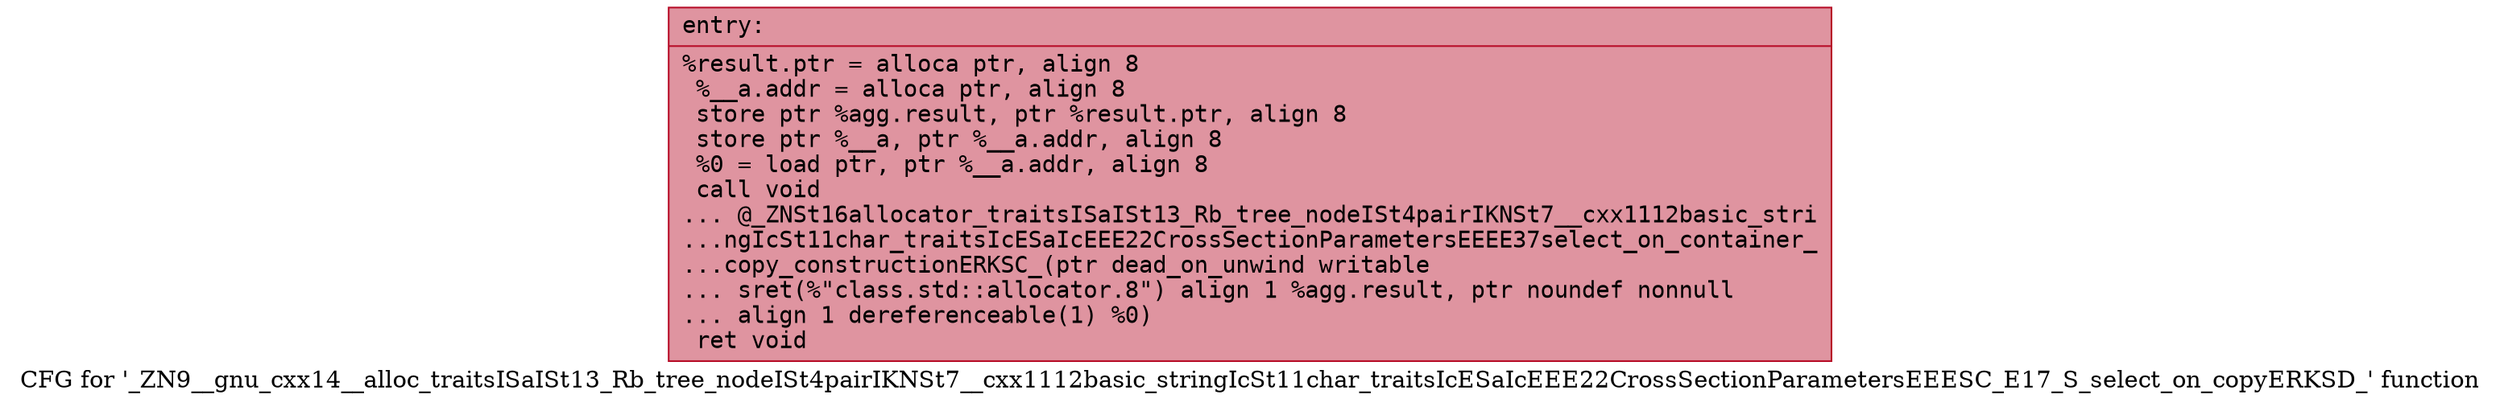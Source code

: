 digraph "CFG for '_ZN9__gnu_cxx14__alloc_traitsISaISt13_Rb_tree_nodeISt4pairIKNSt7__cxx1112basic_stringIcSt11char_traitsIcESaIcEEE22CrossSectionParametersEEESC_E17_S_select_on_copyERKSD_' function" {
	label="CFG for '_ZN9__gnu_cxx14__alloc_traitsISaISt13_Rb_tree_nodeISt4pairIKNSt7__cxx1112basic_stringIcSt11char_traitsIcESaIcEEE22CrossSectionParametersEEESC_E17_S_select_on_copyERKSD_' function";

	Node0x5642719f99e0 [shape=record,color="#b70d28ff", style=filled, fillcolor="#b70d2870" fontname="Courier",label="{entry:\l|  %result.ptr = alloca ptr, align 8\l  %__a.addr = alloca ptr, align 8\l  store ptr %agg.result, ptr %result.ptr, align 8\l  store ptr %__a, ptr %__a.addr, align 8\l  %0 = load ptr, ptr %__a.addr, align 8\l  call void\l... @_ZNSt16allocator_traitsISaISt13_Rb_tree_nodeISt4pairIKNSt7__cxx1112basic_stri\l...ngIcSt11char_traitsIcESaIcEEE22CrossSectionParametersEEEE37select_on_container_\l...copy_constructionERKSC_(ptr dead_on_unwind writable\l... sret(%\"class.std::allocator.8\") align 1 %agg.result, ptr noundef nonnull\l... align 1 dereferenceable(1) %0)\l  ret void\l}"];
}
